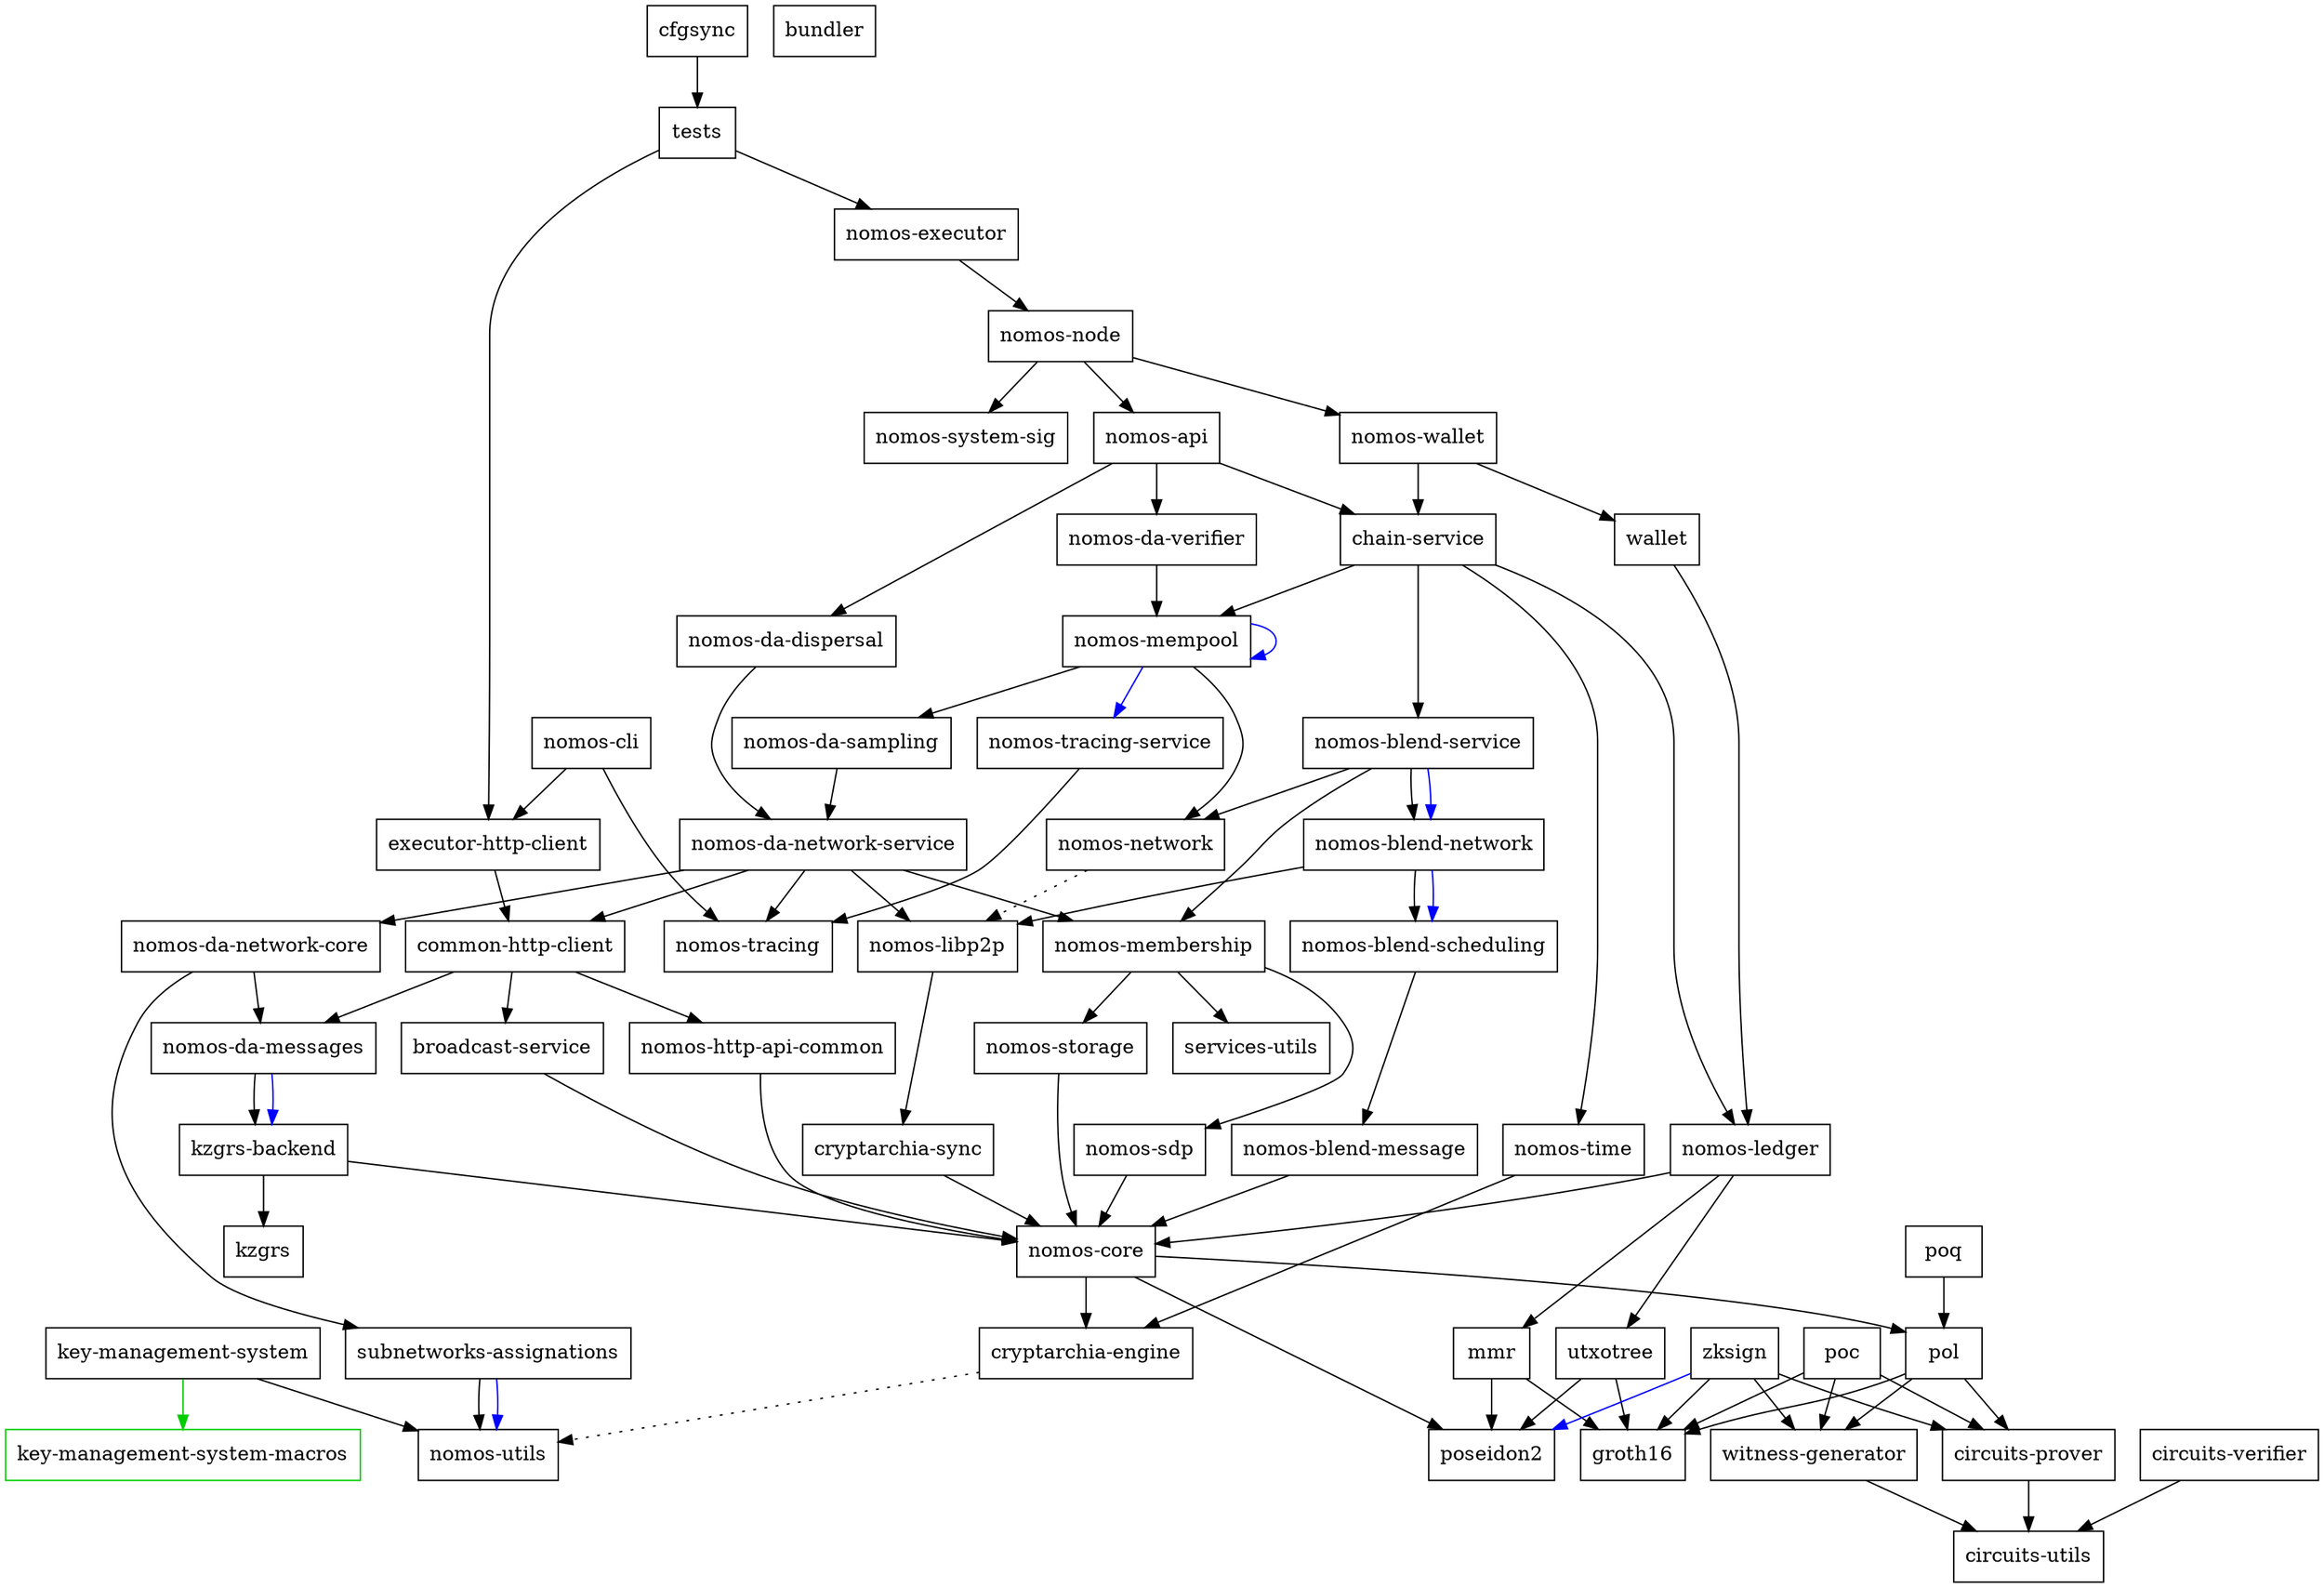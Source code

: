 digraph {
    0 [ label = "cryptarchia-engine" shape = box]
    1 [ label = "nomos-utils" shape = box]
    2 [ label = "cryptarchia-sync" shape = box]
    3 [ label = "nomos-core" shape = box]
    4 [ label = "groth16" shape = box]
    5 [ label = "pol" shape = box]
    6 [ label = "circuits-prover" shape = box]
    7 [ label = "circuits-utils" shape = box]
    8 [ label = "witness-generator" shape = box]
    9 [ label = "poseidon2" shape = box]
    10 [ label = "nomos-ledger" shape = box]
    11 [ label = "mmr" shape = box]
    12 [ label = "utxotree" shape = box]
    13 [ label = "nomos-http-api-common" shape = box]
    14 [ label = "nomos-executor" shape = box]
    15 [ label = "broadcast-service" shape = box]
    16 [ label = "kzgrs-backend" shape = box]
    17 [ label = "kzgrs" shape = box]
    18 [ label = "nomos-api" shape = box]
    19 [ label = "chain-service" shape = box]
    20 [ label = "nomos-blend-service" shape = box]
    21 [ label = "nomos-blend-message" shape = box]
    22 [ label = "nomos-blend-network" shape = box]
    23 [ label = "nomos-blend-scheduling" shape = box]
    24 [ label = "nomos-libp2p" shape = box]
    25 [ label = "nomos-membership" shape = box]
    26 [ label = "nomos-sdp" shape = box]
    27 [ label = "nomos-storage" shape = box]
    28 [ label = "services-utils" shape = box]
    29 [ label = "nomos-network" shape = box]
    30 [ label = "nomos-da-sampling" shape = box]
    31 [ label = "nomos-da-network-core" shape = box]
    32 [ label = "nomos-da-messages" shape = box]
    33 [ label = "subnetworks-assignations" shape = box]
    34 [ label = "nomos-da-network-service" shape = box]
    35 [ label = "common-http-client" shape = box]
    36 [ label = "nomos-tracing" shape = box]
    37 [ label = "nomos-mempool" shape = box]
    38 [ label = "nomos-tracing-service" shape = box]
    39 [ label = "nomos-time" shape = box]
    40 [ label = "nomos-da-dispersal" shape = box]
    41 [ label = "nomos-da-verifier" shape = box]
    42 [ label = "nomos-node" shape = box]
    43 [ label = "nomos-system-sig" shape = box]
    44 [ label = "nomos-wallet" shape = box]
    45 [ label = "wallet" shape = box]
    46 [ label = "executor-http-client" shape = box]
    47 [ label = "bundler" shape = box]
    48 [ label = "nomos-cli" shape = box]
    49 [ label = "key-management-system" shape = box]
    50 [ label = "key-management-system-macros" shape = box, color = green3]
    51 [ label = "cfgsync" shape = box]
    52 [ label = "tests" shape = box]
    53 [ label = "circuits-verifier" shape = box]
    54 [ label = "poc" shape = box]
    55 [ label = "poq" shape = box]
    56 [ label = "zksign" shape = box]
    0 -> 1 [ style = dotted]
    2 -> 3 [ ]
    3 -> 0 [ ]
    3 -> 5 [ ]
    3 -> 9 [ ]
    5 -> 6 [ ]
    5 -> 4 [ ]
    5 -> 8 [ ]
    6 -> 7 [ ]
    8 -> 7 [ ]
    10 -> 11 [ ]
    10 -> 3 [ ]
    10 -> 12 [ ]
    11 -> 4 [ ]
    11 -> 9 [ ]
    12 -> 4 [ ]
    12 -> 9 [ ]
    13 -> 3 [ ]
    14 -> 42 [ ]
    15 -> 3 [ ]
    16 -> 17 [ ]
    16 -> 3 [ ]
    18 -> 19 [ ]
    18 -> 40 [ ]
    18 -> 41 [ ]
    19 -> 20 [ ]
    19 -> 10 [ ]
    19 -> 37 [ ]
    19 -> 39 [ ]
    20 -> 22 [ ]
    20 -> 22 [ color = blue]
    20 -> 25 [ ]
    20 -> 29 [ ]
    21 -> 3 [ ]
    22 -> 23 [ ]
    22 -> 23 [ color = blue]
    22 -> 24 [ ]
    23 -> 21 [ ]
    24 -> 2 [ ]
    25 -> 26 [ ]
    25 -> 27 [ ]
    25 -> 28 [ ]
    26 -> 3 [ ]
    27 -> 3 [ ]
    29 -> 24 [ style = dotted]
    30 -> 34 [ ]
    31 -> 32 [ ]
    31 -> 33 [ ]
    32 -> 16 [ ]
    32 -> 16 [ color = blue]
    33 -> 1 [ ]
    33 -> 1 [ color = blue]
    34 -> 35 [ ]
    34 -> 31 [ ]
    34 -> 24 [ ]
    34 -> 25 [ ]
    34 -> 36 [ ]
    35 -> 15 [ ]
    35 -> 32 [ ]
    35 -> 13 [ ]
    37 -> 30 [ ]
    37 -> 37 [ color = blue]
    37 -> 29 [ ]
    37 -> 38 [ color = blue]
    38 -> 36 [ ]
    39 -> 0 [ ]
    40 -> 34 [ ]
    41 -> 37 [ ]
    42 -> 18 [ ]
    42 -> 43 [ ]
    42 -> 44 [ ]
    44 -> 19 [ ]
    44 -> 45 [ ]
    45 -> 10 [ ]
    46 -> 35 [ ]
    48 -> 46 [ ]
    48 -> 36 [ ]
    49 -> 50 [ color = green3]
    49 -> 1 [ ]
    51 -> 52 [ ]
    52 -> 46 [ ]
    52 -> 14 [ ]
    53 -> 7 [ ]
    54 -> 6 [ ]
    54 -> 4 [ ]
    54 -> 8 [ ]
    55 -> 5 [ ]
    56 -> 6 [ ]
    56 -> 4 [ ]
    56 -> 9 [ color = blue]
    56 -> 8 [ ]
}

